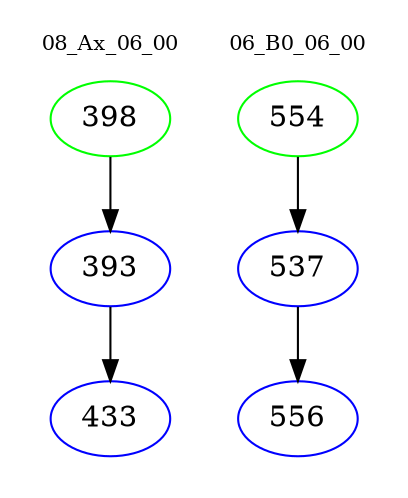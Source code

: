 digraph{
subgraph cluster_0 {
color = white
label = "08_Ax_06_00";
fontsize=10;
T0_398 [label="398", color="green"]
T0_398 -> T0_393 [color="black"]
T0_393 [label="393", color="blue"]
T0_393 -> T0_433 [color="black"]
T0_433 [label="433", color="blue"]
}
subgraph cluster_1 {
color = white
label = "06_B0_06_00";
fontsize=10;
T1_554 [label="554", color="green"]
T1_554 -> T1_537 [color="black"]
T1_537 [label="537", color="blue"]
T1_537 -> T1_556 [color="black"]
T1_556 [label="556", color="blue"]
}
}
